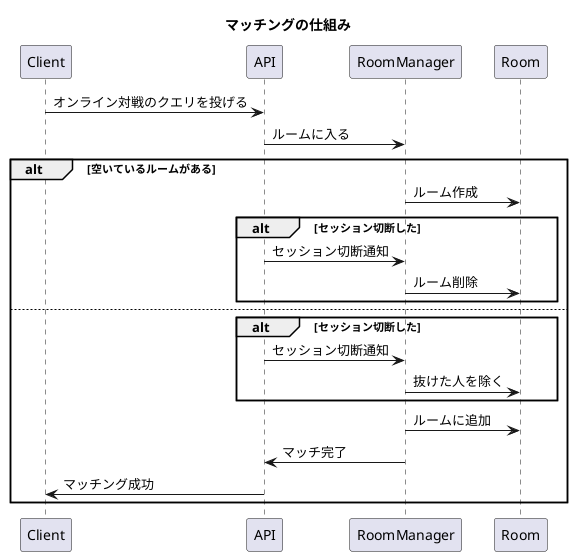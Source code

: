 @startuml
title マッチングの仕組み
participant Client
participant API
participant RoomManager
participant Room
Client -> API : オンライン対戦のクエリを投げる
API -> RoomManager : ルームに入る
alt 空いているルームがある
    RoomManager -> Room : ルーム作成
    alt セッション切断した
        API -> RoomManager : セッション切断通知
                RoomManager -> Room : ルーム削除
    end
else
    alt セッション切断した
        API -> RoomManager : セッション切断通知
        RoomManager -> Room : 抜けた人を除く
    end
    RoomManager -> Room : ルームに追加
    RoomManager -> API : マッチ完了
    API -> Client : マッチング成功
end
@enduml